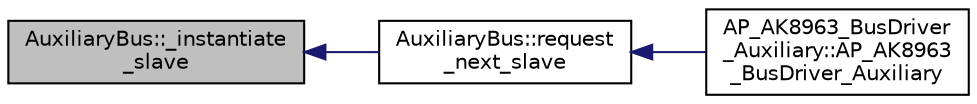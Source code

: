 digraph "AuxiliaryBus::_instantiate_slave"
{
 // INTERACTIVE_SVG=YES
  edge [fontname="Helvetica",fontsize="10",labelfontname="Helvetica",labelfontsize="10"];
  node [fontname="Helvetica",fontsize="10",shape=record];
  rankdir="LR";
  Node1 [label="AuxiliaryBus::_instantiate\l_slave",height=0.2,width=0.4,color="black", fillcolor="grey75", style="filled", fontcolor="black"];
  Node1 -> Node2 [dir="back",color="midnightblue",fontsize="10",style="solid",fontname="Helvetica"];
  Node2 [label="AuxiliaryBus::request\l_next_slave",height=0.2,width=0.4,color="black", fillcolor="white", style="filled",URL="$classAuxiliaryBus.html#ad29c7f5c2163db6c9f484bff45af9fac"];
  Node2 -> Node3 [dir="back",color="midnightblue",fontsize="10",style="solid",fontname="Helvetica"];
  Node3 [label="AP_AK8963_BusDriver\l_Auxiliary::AP_AK8963\l_BusDriver_Auxiliary",height=0.2,width=0.4,color="black", fillcolor="white", style="filled",URL="$classAP__AK8963__BusDriver__Auxiliary.html#ae2a9c85ebb96b5f2a230918d7bb1e494"];
}
